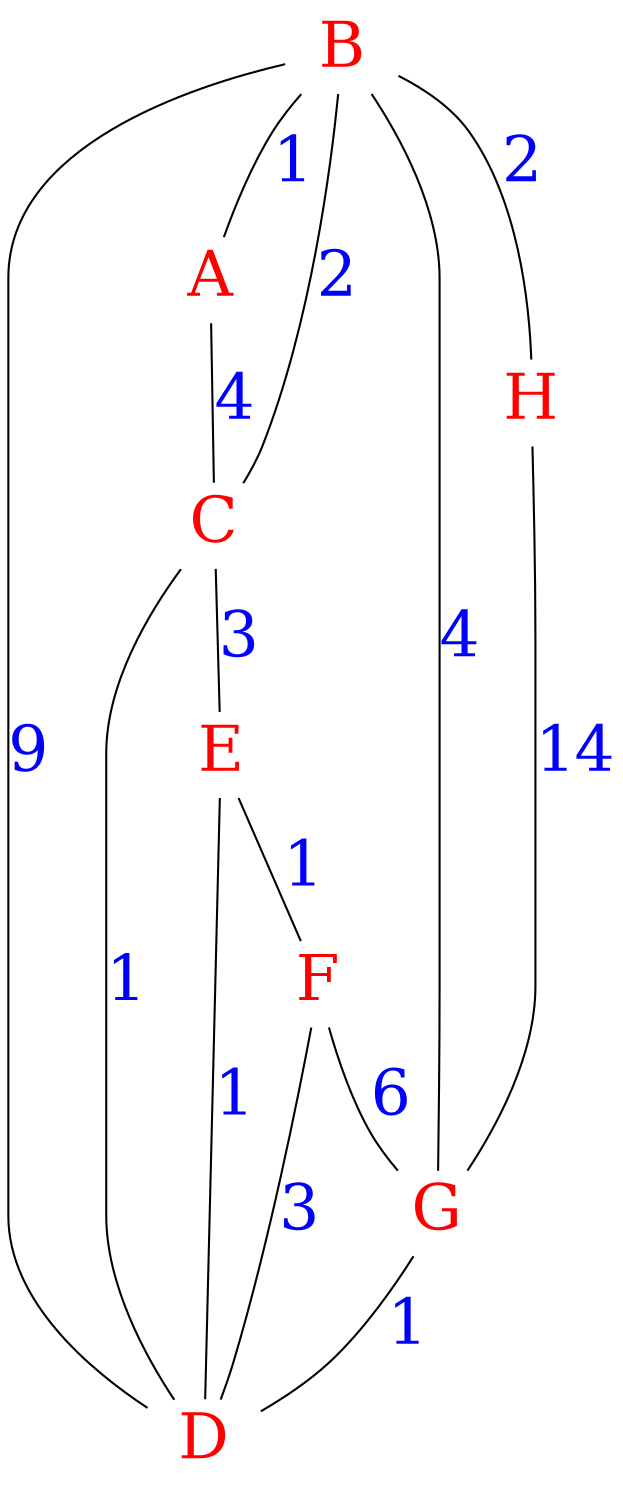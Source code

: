 graph {
edge [fontsize="30pt" fontcolor="blue"];
node [image="icon_router.png" shape="none" fontsize="30pt" fontcolor="red"];
A [pos="10,5!"];
B [pos="7,8!"];
C [pos="7,4!"];
D [pos="4,4!"];
E [pos="5,1!"];
F [pos="1,2!"];
G [pos="2,6!"];
H [pos="4,8!"];
B--G [label="4"];
B--H [label="2"];
B--D [label="9"];
B--C [label="2"];
B--A [label="1"];
H--G [label="14"];
A--C [label="4"];
C--D [label="1"];
C--E [label="3"];
E--D [label="1"];
E--F [label="1"];
F--D [label="3"];
F--G [label="6"];
G--D [label="1"];
}

